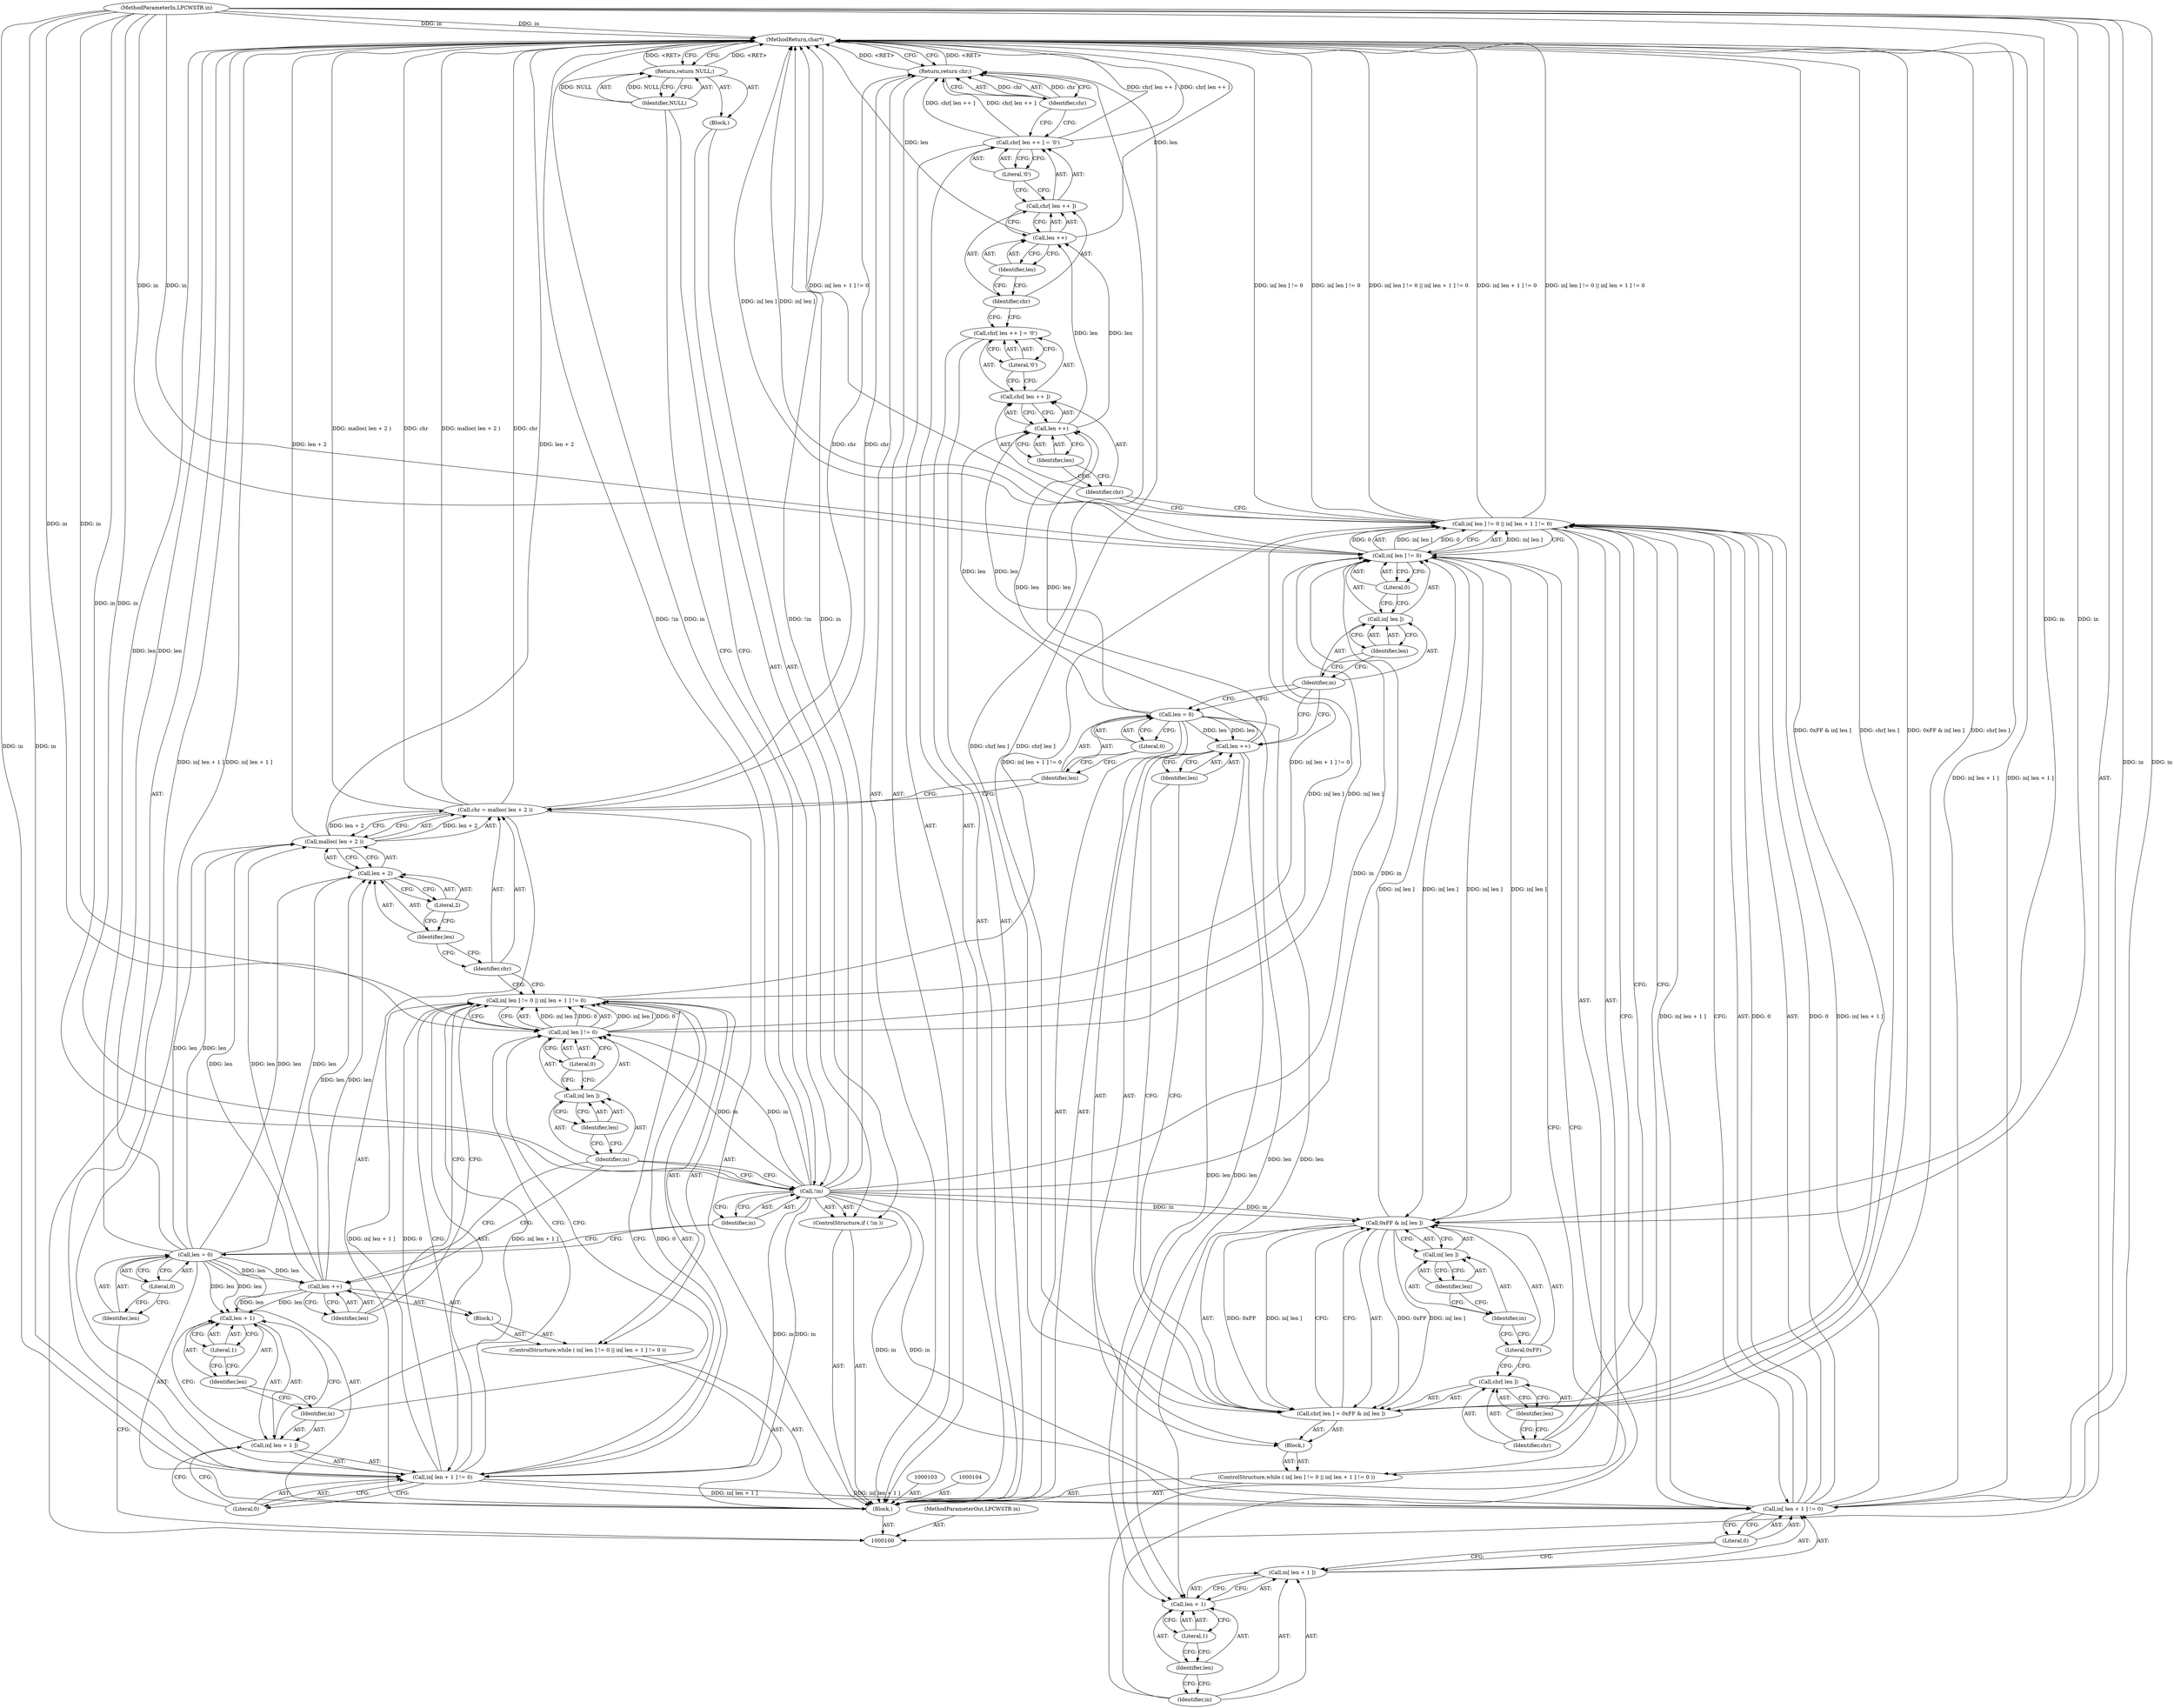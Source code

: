 digraph "0_unixODBC_45ef78e037f578b15fc58938a3a3251655e71d6f#diff-d52750c7ba4e594410438569d8e2963aL24_2" {
"1000180" [label="(MethodReturn,char*)"];
"1000101" [label="(MethodParameterIn,LPCWSTR in)"];
"1000232" [label="(MethodParameterOut,LPCWSTR in)"];
"1000115" [label="(Call,in[ len ] != 0 || in[ len + 1 ] != 0)"];
"1000116" [label="(Call,in[ len ] != 0)"];
"1000117" [label="(Call,in[ len ])"];
"1000118" [label="(Identifier,in)"];
"1000119" [label="(Identifier,len)"];
"1000120" [label="(Literal,0)"];
"1000121" [label="(Call,in[ len + 1 ] != 0)"];
"1000122" [label="(Call,in[ len + 1 ])"];
"1000123" [label="(Identifier,in)"];
"1000124" [label="(Call,len + 1)"];
"1000125" [label="(Identifier,len)"];
"1000126" [label="(Literal,1)"];
"1000127" [label="(Literal,0)"];
"1000114" [label="(ControlStructure,while ( in[ len ] != 0 || in[ len + 1 ] != 0 ))"];
"1000128" [label="(Block,)"];
"1000129" [label="(Call,len ++)"];
"1000130" [label="(Identifier,len)"];
"1000133" [label="(Call,malloc( len + 2 ))"];
"1000134" [label="(Call,len + 2)"];
"1000135" [label="(Identifier,len)"];
"1000136" [label="(Literal,2)"];
"1000131" [label="(Call,chr = malloc( len + 2 ))"];
"1000132" [label="(Identifier,chr)"];
"1000139" [label="(Literal,0)"];
"1000137" [label="(Call,len = 0)"];
"1000138" [label="(Identifier,len)"];
"1000141" [label="(Call,in[ len ] != 0 || in[ len + 1 ] != 0)"];
"1000142" [label="(Call,in[ len ] != 0)"];
"1000143" [label="(Call,in[ len ])"];
"1000144" [label="(Identifier,in)"];
"1000145" [label="(Identifier,len)"];
"1000146" [label="(Literal,0)"];
"1000147" [label="(Call,in[ len + 1 ] != 0)"];
"1000148" [label="(Call,in[ len + 1 ])"];
"1000149" [label="(Identifier,in)"];
"1000150" [label="(Call,len + 1)"];
"1000151" [label="(Identifier,len)"];
"1000140" [label="(ControlStructure,while ( in[ len ] != 0 || in[ len + 1 ] != 0 ))"];
"1000152" [label="(Literal,1)"];
"1000153" [label="(Literal,0)"];
"1000102" [label="(Block,)"];
"1000154" [label="(Block,)"];
"1000158" [label="(Identifier,len)"];
"1000159" [label="(Call,0xFF & in[ len ])"];
"1000160" [label="(Literal,0xFF)"];
"1000161" [label="(Call,in[ len ])"];
"1000162" [label="(Identifier,in)"];
"1000163" [label="(Identifier,len)"];
"1000155" [label="(Call,chr[ len ] = 0xFF & in[ len ])"];
"1000156" [label="(Call,chr[ len ])"];
"1000157" [label="(Identifier,chr)"];
"1000164" [label="(Call,len ++)"];
"1000165" [label="(Identifier,len)"];
"1000171" [label="(Literal,'\0')"];
"1000166" [label="(Call,chr[ len ++ ] = '\0')"];
"1000167" [label="(Call,chr[ len ++ ])"];
"1000168" [label="(Identifier,chr)"];
"1000169" [label="(Call,len ++)"];
"1000170" [label="(Identifier,len)"];
"1000177" [label="(Literal,'\0')"];
"1000172" [label="(Call,chr[ len ++ ] = '\0')"];
"1000173" [label="(Call,chr[ len ++ ])"];
"1000174" [label="(Identifier,chr)"];
"1000175" [label="(Call,len ++)"];
"1000176" [label="(Identifier,len)"];
"1000179" [label="(Identifier,chr)"];
"1000178" [label="(Return,return chr;)"];
"1000107" [label="(Literal,0)"];
"1000105" [label="(Call,len = 0)"];
"1000106" [label="(Identifier,len)"];
"1000109" [label="(Call,!in)"];
"1000110" [label="(Identifier,in)"];
"1000108" [label="(ControlStructure,if ( !in ))"];
"1000111" [label="(Block,)"];
"1000113" [label="(Identifier,NULL)"];
"1000112" [label="(Return,return NULL;)"];
"1000180" -> "1000100"  [label="AST: "];
"1000180" -> "1000112"  [label="CFG: "];
"1000180" -> "1000178"  [label="CFG: "];
"1000178" -> "1000180"  [label="DDG: <RET>"];
"1000112" -> "1000180"  [label="DDG: <RET>"];
"1000155" -> "1000180"  [label="DDG: 0xFF & in[ len ]"];
"1000155" -> "1000180"  [label="DDG: chr[ len ]"];
"1000131" -> "1000180"  [label="DDG: malloc( len + 2 )"];
"1000131" -> "1000180"  [label="DDG: chr"];
"1000141" -> "1000180"  [label="DDG: in[ len + 1 ] != 0"];
"1000141" -> "1000180"  [label="DDG: in[ len ] != 0"];
"1000141" -> "1000180"  [label="DDG: in[ len ] != 0 || in[ len + 1 ] != 0"];
"1000133" -> "1000180"  [label="DDG: len + 2"];
"1000147" -> "1000180"  [label="DDG: in[ len + 1 ]"];
"1000175" -> "1000180"  [label="DDG: len"];
"1000101" -> "1000180"  [label="DDG: in"];
"1000109" -> "1000180"  [label="DDG: in"];
"1000109" -> "1000180"  [label="DDG: !in"];
"1000172" -> "1000180"  [label="DDG: chr[ len ++ ]"];
"1000142" -> "1000180"  [label="DDG: in[ len ]"];
"1000121" -> "1000180"  [label="DDG: in[ len + 1 ]"];
"1000105" -> "1000180"  [label="DDG: len"];
"1000101" -> "1000100"  [label="AST: "];
"1000101" -> "1000180"  [label="DDG: in"];
"1000101" -> "1000109"  [label="DDG: in"];
"1000101" -> "1000116"  [label="DDG: in"];
"1000101" -> "1000121"  [label="DDG: in"];
"1000101" -> "1000142"  [label="DDG: in"];
"1000101" -> "1000147"  [label="DDG: in"];
"1000101" -> "1000159"  [label="DDG: in"];
"1000232" -> "1000100"  [label="AST: "];
"1000115" -> "1000114"  [label="AST: "];
"1000115" -> "1000116"  [label="CFG: "];
"1000115" -> "1000121"  [label="CFG: "];
"1000116" -> "1000115"  [label="AST: "];
"1000121" -> "1000115"  [label="AST: "];
"1000130" -> "1000115"  [label="CFG: "];
"1000132" -> "1000115"  [label="CFG: "];
"1000116" -> "1000115"  [label="DDG: in[ len ]"];
"1000116" -> "1000115"  [label="DDG: 0"];
"1000121" -> "1000115"  [label="DDG: in[ len + 1 ]"];
"1000121" -> "1000115"  [label="DDG: 0"];
"1000115" -> "1000141"  [label="DDG: in[ len + 1 ] != 0"];
"1000116" -> "1000115"  [label="AST: "];
"1000116" -> "1000120"  [label="CFG: "];
"1000117" -> "1000116"  [label="AST: "];
"1000120" -> "1000116"  [label="AST: "];
"1000123" -> "1000116"  [label="CFG: "];
"1000115" -> "1000116"  [label="CFG: "];
"1000116" -> "1000115"  [label="DDG: in[ len ]"];
"1000116" -> "1000115"  [label="DDG: 0"];
"1000109" -> "1000116"  [label="DDG: in"];
"1000101" -> "1000116"  [label="DDG: in"];
"1000116" -> "1000142"  [label="DDG: in[ len ]"];
"1000117" -> "1000116"  [label="AST: "];
"1000117" -> "1000119"  [label="CFG: "];
"1000118" -> "1000117"  [label="AST: "];
"1000119" -> "1000117"  [label="AST: "];
"1000120" -> "1000117"  [label="CFG: "];
"1000118" -> "1000117"  [label="AST: "];
"1000118" -> "1000129"  [label="CFG: "];
"1000118" -> "1000109"  [label="CFG: "];
"1000119" -> "1000118"  [label="CFG: "];
"1000119" -> "1000117"  [label="AST: "];
"1000119" -> "1000118"  [label="CFG: "];
"1000117" -> "1000119"  [label="CFG: "];
"1000120" -> "1000116"  [label="AST: "];
"1000120" -> "1000117"  [label="CFG: "];
"1000116" -> "1000120"  [label="CFG: "];
"1000121" -> "1000115"  [label="AST: "];
"1000121" -> "1000127"  [label="CFG: "];
"1000122" -> "1000121"  [label="AST: "];
"1000127" -> "1000121"  [label="AST: "];
"1000115" -> "1000121"  [label="CFG: "];
"1000121" -> "1000180"  [label="DDG: in[ len + 1 ]"];
"1000121" -> "1000115"  [label="DDG: in[ len + 1 ]"];
"1000121" -> "1000115"  [label="DDG: 0"];
"1000109" -> "1000121"  [label="DDG: in"];
"1000101" -> "1000121"  [label="DDG: in"];
"1000121" -> "1000147"  [label="DDG: in[ len + 1 ]"];
"1000122" -> "1000121"  [label="AST: "];
"1000122" -> "1000124"  [label="CFG: "];
"1000123" -> "1000122"  [label="AST: "];
"1000124" -> "1000122"  [label="AST: "];
"1000127" -> "1000122"  [label="CFG: "];
"1000123" -> "1000122"  [label="AST: "];
"1000123" -> "1000116"  [label="CFG: "];
"1000125" -> "1000123"  [label="CFG: "];
"1000124" -> "1000122"  [label="AST: "];
"1000124" -> "1000126"  [label="CFG: "];
"1000125" -> "1000124"  [label="AST: "];
"1000126" -> "1000124"  [label="AST: "];
"1000122" -> "1000124"  [label="CFG: "];
"1000129" -> "1000124"  [label="DDG: len"];
"1000105" -> "1000124"  [label="DDG: len"];
"1000125" -> "1000124"  [label="AST: "];
"1000125" -> "1000123"  [label="CFG: "];
"1000126" -> "1000125"  [label="CFG: "];
"1000126" -> "1000124"  [label="AST: "];
"1000126" -> "1000125"  [label="CFG: "];
"1000124" -> "1000126"  [label="CFG: "];
"1000127" -> "1000121"  [label="AST: "];
"1000127" -> "1000122"  [label="CFG: "];
"1000121" -> "1000127"  [label="CFG: "];
"1000114" -> "1000102"  [label="AST: "];
"1000115" -> "1000114"  [label="AST: "];
"1000128" -> "1000114"  [label="AST: "];
"1000128" -> "1000114"  [label="AST: "];
"1000129" -> "1000128"  [label="AST: "];
"1000129" -> "1000128"  [label="AST: "];
"1000129" -> "1000130"  [label="CFG: "];
"1000130" -> "1000129"  [label="AST: "];
"1000118" -> "1000129"  [label="CFG: "];
"1000129" -> "1000124"  [label="DDG: len"];
"1000105" -> "1000129"  [label="DDG: len"];
"1000129" -> "1000133"  [label="DDG: len"];
"1000129" -> "1000134"  [label="DDG: len"];
"1000130" -> "1000129"  [label="AST: "];
"1000130" -> "1000115"  [label="CFG: "];
"1000129" -> "1000130"  [label="CFG: "];
"1000133" -> "1000131"  [label="AST: "];
"1000133" -> "1000134"  [label="CFG: "];
"1000134" -> "1000133"  [label="AST: "];
"1000131" -> "1000133"  [label="CFG: "];
"1000133" -> "1000180"  [label="DDG: len + 2"];
"1000133" -> "1000131"  [label="DDG: len + 2"];
"1000129" -> "1000133"  [label="DDG: len"];
"1000105" -> "1000133"  [label="DDG: len"];
"1000134" -> "1000133"  [label="AST: "];
"1000134" -> "1000136"  [label="CFG: "];
"1000135" -> "1000134"  [label="AST: "];
"1000136" -> "1000134"  [label="AST: "];
"1000133" -> "1000134"  [label="CFG: "];
"1000129" -> "1000134"  [label="DDG: len"];
"1000105" -> "1000134"  [label="DDG: len"];
"1000135" -> "1000134"  [label="AST: "];
"1000135" -> "1000132"  [label="CFG: "];
"1000136" -> "1000135"  [label="CFG: "];
"1000136" -> "1000134"  [label="AST: "];
"1000136" -> "1000135"  [label="CFG: "];
"1000134" -> "1000136"  [label="CFG: "];
"1000131" -> "1000102"  [label="AST: "];
"1000131" -> "1000133"  [label="CFG: "];
"1000132" -> "1000131"  [label="AST: "];
"1000133" -> "1000131"  [label="AST: "];
"1000138" -> "1000131"  [label="CFG: "];
"1000131" -> "1000180"  [label="DDG: malloc( len + 2 )"];
"1000131" -> "1000180"  [label="DDG: chr"];
"1000133" -> "1000131"  [label="DDG: len + 2"];
"1000131" -> "1000178"  [label="DDG: chr"];
"1000132" -> "1000131"  [label="AST: "];
"1000132" -> "1000115"  [label="CFG: "];
"1000135" -> "1000132"  [label="CFG: "];
"1000139" -> "1000137"  [label="AST: "];
"1000139" -> "1000138"  [label="CFG: "];
"1000137" -> "1000139"  [label="CFG: "];
"1000137" -> "1000102"  [label="AST: "];
"1000137" -> "1000139"  [label="CFG: "];
"1000138" -> "1000137"  [label="AST: "];
"1000139" -> "1000137"  [label="AST: "];
"1000144" -> "1000137"  [label="CFG: "];
"1000137" -> "1000150"  [label="DDG: len"];
"1000137" -> "1000164"  [label="DDG: len"];
"1000137" -> "1000169"  [label="DDG: len"];
"1000138" -> "1000137"  [label="AST: "];
"1000138" -> "1000131"  [label="CFG: "];
"1000139" -> "1000138"  [label="CFG: "];
"1000141" -> "1000140"  [label="AST: "];
"1000141" -> "1000142"  [label="CFG: "];
"1000141" -> "1000147"  [label="CFG: "];
"1000142" -> "1000141"  [label="AST: "];
"1000147" -> "1000141"  [label="AST: "];
"1000157" -> "1000141"  [label="CFG: "];
"1000168" -> "1000141"  [label="CFG: "];
"1000141" -> "1000180"  [label="DDG: in[ len + 1 ] != 0"];
"1000141" -> "1000180"  [label="DDG: in[ len ] != 0"];
"1000141" -> "1000180"  [label="DDG: in[ len ] != 0 || in[ len + 1 ] != 0"];
"1000142" -> "1000141"  [label="DDG: in[ len ]"];
"1000142" -> "1000141"  [label="DDG: 0"];
"1000147" -> "1000141"  [label="DDG: in[ len + 1 ]"];
"1000147" -> "1000141"  [label="DDG: 0"];
"1000115" -> "1000141"  [label="DDG: in[ len + 1 ] != 0"];
"1000142" -> "1000141"  [label="AST: "];
"1000142" -> "1000146"  [label="CFG: "];
"1000143" -> "1000142"  [label="AST: "];
"1000146" -> "1000142"  [label="AST: "];
"1000149" -> "1000142"  [label="CFG: "];
"1000141" -> "1000142"  [label="CFG: "];
"1000142" -> "1000180"  [label="DDG: in[ len ]"];
"1000142" -> "1000141"  [label="DDG: in[ len ]"];
"1000142" -> "1000141"  [label="DDG: 0"];
"1000116" -> "1000142"  [label="DDG: in[ len ]"];
"1000159" -> "1000142"  [label="DDG: in[ len ]"];
"1000109" -> "1000142"  [label="DDG: in"];
"1000101" -> "1000142"  [label="DDG: in"];
"1000142" -> "1000159"  [label="DDG: in[ len ]"];
"1000143" -> "1000142"  [label="AST: "];
"1000143" -> "1000145"  [label="CFG: "];
"1000144" -> "1000143"  [label="AST: "];
"1000145" -> "1000143"  [label="AST: "];
"1000146" -> "1000143"  [label="CFG: "];
"1000144" -> "1000143"  [label="AST: "];
"1000144" -> "1000164"  [label="CFG: "];
"1000144" -> "1000137"  [label="CFG: "];
"1000145" -> "1000144"  [label="CFG: "];
"1000145" -> "1000143"  [label="AST: "];
"1000145" -> "1000144"  [label="CFG: "];
"1000143" -> "1000145"  [label="CFG: "];
"1000146" -> "1000142"  [label="AST: "];
"1000146" -> "1000143"  [label="CFG: "];
"1000142" -> "1000146"  [label="CFG: "];
"1000147" -> "1000141"  [label="AST: "];
"1000147" -> "1000153"  [label="CFG: "];
"1000148" -> "1000147"  [label="AST: "];
"1000153" -> "1000147"  [label="AST: "];
"1000141" -> "1000147"  [label="CFG: "];
"1000147" -> "1000180"  [label="DDG: in[ len + 1 ]"];
"1000147" -> "1000141"  [label="DDG: in[ len + 1 ]"];
"1000147" -> "1000141"  [label="DDG: 0"];
"1000121" -> "1000147"  [label="DDG: in[ len + 1 ]"];
"1000109" -> "1000147"  [label="DDG: in"];
"1000101" -> "1000147"  [label="DDG: in"];
"1000148" -> "1000147"  [label="AST: "];
"1000148" -> "1000150"  [label="CFG: "];
"1000149" -> "1000148"  [label="AST: "];
"1000150" -> "1000148"  [label="AST: "];
"1000153" -> "1000148"  [label="CFG: "];
"1000149" -> "1000148"  [label="AST: "];
"1000149" -> "1000142"  [label="CFG: "];
"1000151" -> "1000149"  [label="CFG: "];
"1000150" -> "1000148"  [label="AST: "];
"1000150" -> "1000152"  [label="CFG: "];
"1000151" -> "1000150"  [label="AST: "];
"1000152" -> "1000150"  [label="AST: "];
"1000148" -> "1000150"  [label="CFG: "];
"1000137" -> "1000150"  [label="DDG: len"];
"1000164" -> "1000150"  [label="DDG: len"];
"1000151" -> "1000150"  [label="AST: "];
"1000151" -> "1000149"  [label="CFG: "];
"1000152" -> "1000151"  [label="CFG: "];
"1000140" -> "1000102"  [label="AST: "];
"1000141" -> "1000140"  [label="AST: "];
"1000154" -> "1000140"  [label="AST: "];
"1000152" -> "1000150"  [label="AST: "];
"1000152" -> "1000151"  [label="CFG: "];
"1000150" -> "1000152"  [label="CFG: "];
"1000153" -> "1000147"  [label="AST: "];
"1000153" -> "1000148"  [label="CFG: "];
"1000147" -> "1000153"  [label="CFG: "];
"1000102" -> "1000100"  [label="AST: "];
"1000103" -> "1000102"  [label="AST: "];
"1000104" -> "1000102"  [label="AST: "];
"1000105" -> "1000102"  [label="AST: "];
"1000108" -> "1000102"  [label="AST: "];
"1000114" -> "1000102"  [label="AST: "];
"1000131" -> "1000102"  [label="AST: "];
"1000137" -> "1000102"  [label="AST: "];
"1000140" -> "1000102"  [label="AST: "];
"1000166" -> "1000102"  [label="AST: "];
"1000172" -> "1000102"  [label="AST: "];
"1000178" -> "1000102"  [label="AST: "];
"1000154" -> "1000140"  [label="AST: "];
"1000155" -> "1000154"  [label="AST: "];
"1000164" -> "1000154"  [label="AST: "];
"1000158" -> "1000156"  [label="AST: "];
"1000158" -> "1000157"  [label="CFG: "];
"1000156" -> "1000158"  [label="CFG: "];
"1000159" -> "1000155"  [label="AST: "];
"1000159" -> "1000161"  [label="CFG: "];
"1000160" -> "1000159"  [label="AST: "];
"1000161" -> "1000159"  [label="AST: "];
"1000155" -> "1000159"  [label="CFG: "];
"1000159" -> "1000142"  [label="DDG: in[ len ]"];
"1000159" -> "1000155"  [label="DDG: 0xFF"];
"1000159" -> "1000155"  [label="DDG: in[ len ]"];
"1000142" -> "1000159"  [label="DDG: in[ len ]"];
"1000109" -> "1000159"  [label="DDG: in"];
"1000101" -> "1000159"  [label="DDG: in"];
"1000160" -> "1000159"  [label="AST: "];
"1000160" -> "1000156"  [label="CFG: "];
"1000162" -> "1000160"  [label="CFG: "];
"1000161" -> "1000159"  [label="AST: "];
"1000161" -> "1000163"  [label="CFG: "];
"1000162" -> "1000161"  [label="AST: "];
"1000163" -> "1000161"  [label="AST: "];
"1000159" -> "1000161"  [label="CFG: "];
"1000162" -> "1000161"  [label="AST: "];
"1000162" -> "1000160"  [label="CFG: "];
"1000163" -> "1000162"  [label="CFG: "];
"1000163" -> "1000161"  [label="AST: "];
"1000163" -> "1000162"  [label="CFG: "];
"1000161" -> "1000163"  [label="CFG: "];
"1000155" -> "1000154"  [label="AST: "];
"1000155" -> "1000159"  [label="CFG: "];
"1000156" -> "1000155"  [label="AST: "];
"1000159" -> "1000155"  [label="AST: "];
"1000165" -> "1000155"  [label="CFG: "];
"1000155" -> "1000180"  [label="DDG: 0xFF & in[ len ]"];
"1000155" -> "1000180"  [label="DDG: chr[ len ]"];
"1000159" -> "1000155"  [label="DDG: 0xFF"];
"1000159" -> "1000155"  [label="DDG: in[ len ]"];
"1000155" -> "1000178"  [label="DDG: chr[ len ]"];
"1000156" -> "1000155"  [label="AST: "];
"1000156" -> "1000158"  [label="CFG: "];
"1000157" -> "1000156"  [label="AST: "];
"1000158" -> "1000156"  [label="AST: "];
"1000160" -> "1000156"  [label="CFG: "];
"1000157" -> "1000156"  [label="AST: "];
"1000157" -> "1000141"  [label="CFG: "];
"1000158" -> "1000157"  [label="CFG: "];
"1000164" -> "1000154"  [label="AST: "];
"1000164" -> "1000165"  [label="CFG: "];
"1000165" -> "1000164"  [label="AST: "];
"1000144" -> "1000164"  [label="CFG: "];
"1000164" -> "1000150"  [label="DDG: len"];
"1000137" -> "1000164"  [label="DDG: len"];
"1000164" -> "1000169"  [label="DDG: len"];
"1000165" -> "1000164"  [label="AST: "];
"1000165" -> "1000155"  [label="CFG: "];
"1000164" -> "1000165"  [label="CFG: "];
"1000171" -> "1000166"  [label="AST: "];
"1000171" -> "1000167"  [label="CFG: "];
"1000166" -> "1000171"  [label="CFG: "];
"1000166" -> "1000102"  [label="AST: "];
"1000166" -> "1000171"  [label="CFG: "];
"1000167" -> "1000166"  [label="AST: "];
"1000171" -> "1000166"  [label="AST: "];
"1000174" -> "1000166"  [label="CFG: "];
"1000167" -> "1000166"  [label="AST: "];
"1000167" -> "1000169"  [label="CFG: "];
"1000168" -> "1000167"  [label="AST: "];
"1000169" -> "1000167"  [label="AST: "];
"1000171" -> "1000167"  [label="CFG: "];
"1000168" -> "1000167"  [label="AST: "];
"1000168" -> "1000141"  [label="CFG: "];
"1000170" -> "1000168"  [label="CFG: "];
"1000169" -> "1000167"  [label="AST: "];
"1000169" -> "1000170"  [label="CFG: "];
"1000170" -> "1000169"  [label="AST: "];
"1000167" -> "1000169"  [label="CFG: "];
"1000137" -> "1000169"  [label="DDG: len"];
"1000164" -> "1000169"  [label="DDG: len"];
"1000169" -> "1000175"  [label="DDG: len"];
"1000170" -> "1000169"  [label="AST: "];
"1000170" -> "1000168"  [label="CFG: "];
"1000169" -> "1000170"  [label="CFG: "];
"1000177" -> "1000172"  [label="AST: "];
"1000177" -> "1000173"  [label="CFG: "];
"1000172" -> "1000177"  [label="CFG: "];
"1000172" -> "1000102"  [label="AST: "];
"1000172" -> "1000177"  [label="CFG: "];
"1000173" -> "1000172"  [label="AST: "];
"1000177" -> "1000172"  [label="AST: "];
"1000179" -> "1000172"  [label="CFG: "];
"1000172" -> "1000180"  [label="DDG: chr[ len ++ ]"];
"1000172" -> "1000178"  [label="DDG: chr[ len ++ ]"];
"1000173" -> "1000172"  [label="AST: "];
"1000173" -> "1000175"  [label="CFG: "];
"1000174" -> "1000173"  [label="AST: "];
"1000175" -> "1000173"  [label="AST: "];
"1000177" -> "1000173"  [label="CFG: "];
"1000174" -> "1000173"  [label="AST: "];
"1000174" -> "1000166"  [label="CFG: "];
"1000176" -> "1000174"  [label="CFG: "];
"1000175" -> "1000173"  [label="AST: "];
"1000175" -> "1000176"  [label="CFG: "];
"1000176" -> "1000175"  [label="AST: "];
"1000173" -> "1000175"  [label="CFG: "];
"1000175" -> "1000180"  [label="DDG: len"];
"1000169" -> "1000175"  [label="DDG: len"];
"1000176" -> "1000175"  [label="AST: "];
"1000176" -> "1000174"  [label="CFG: "];
"1000175" -> "1000176"  [label="CFG: "];
"1000179" -> "1000178"  [label="AST: "];
"1000179" -> "1000172"  [label="CFG: "];
"1000178" -> "1000179"  [label="CFG: "];
"1000179" -> "1000178"  [label="DDG: chr"];
"1000178" -> "1000102"  [label="AST: "];
"1000178" -> "1000179"  [label="CFG: "];
"1000179" -> "1000178"  [label="AST: "];
"1000180" -> "1000178"  [label="CFG: "];
"1000178" -> "1000180"  [label="DDG: <RET>"];
"1000179" -> "1000178"  [label="DDG: chr"];
"1000131" -> "1000178"  [label="DDG: chr"];
"1000172" -> "1000178"  [label="DDG: chr[ len ++ ]"];
"1000155" -> "1000178"  [label="DDG: chr[ len ]"];
"1000107" -> "1000105"  [label="AST: "];
"1000107" -> "1000106"  [label="CFG: "];
"1000105" -> "1000107"  [label="CFG: "];
"1000105" -> "1000102"  [label="AST: "];
"1000105" -> "1000107"  [label="CFG: "];
"1000106" -> "1000105"  [label="AST: "];
"1000107" -> "1000105"  [label="AST: "];
"1000110" -> "1000105"  [label="CFG: "];
"1000105" -> "1000180"  [label="DDG: len"];
"1000105" -> "1000124"  [label="DDG: len"];
"1000105" -> "1000129"  [label="DDG: len"];
"1000105" -> "1000133"  [label="DDG: len"];
"1000105" -> "1000134"  [label="DDG: len"];
"1000106" -> "1000105"  [label="AST: "];
"1000106" -> "1000100"  [label="CFG: "];
"1000107" -> "1000106"  [label="CFG: "];
"1000109" -> "1000108"  [label="AST: "];
"1000109" -> "1000110"  [label="CFG: "];
"1000110" -> "1000109"  [label="AST: "];
"1000113" -> "1000109"  [label="CFG: "];
"1000118" -> "1000109"  [label="CFG: "];
"1000109" -> "1000180"  [label="DDG: in"];
"1000109" -> "1000180"  [label="DDG: !in"];
"1000101" -> "1000109"  [label="DDG: in"];
"1000109" -> "1000116"  [label="DDG: in"];
"1000109" -> "1000121"  [label="DDG: in"];
"1000109" -> "1000142"  [label="DDG: in"];
"1000109" -> "1000147"  [label="DDG: in"];
"1000109" -> "1000159"  [label="DDG: in"];
"1000110" -> "1000109"  [label="AST: "];
"1000110" -> "1000105"  [label="CFG: "];
"1000109" -> "1000110"  [label="CFG: "];
"1000108" -> "1000102"  [label="AST: "];
"1000109" -> "1000108"  [label="AST: "];
"1000111" -> "1000108"  [label="AST: "];
"1000111" -> "1000108"  [label="AST: "];
"1000112" -> "1000111"  [label="AST: "];
"1000113" -> "1000112"  [label="AST: "];
"1000113" -> "1000109"  [label="CFG: "];
"1000112" -> "1000113"  [label="CFG: "];
"1000113" -> "1000112"  [label="DDG: NULL"];
"1000112" -> "1000111"  [label="AST: "];
"1000112" -> "1000113"  [label="CFG: "];
"1000113" -> "1000112"  [label="AST: "];
"1000180" -> "1000112"  [label="CFG: "];
"1000112" -> "1000180"  [label="DDG: <RET>"];
"1000113" -> "1000112"  [label="DDG: NULL"];
}
